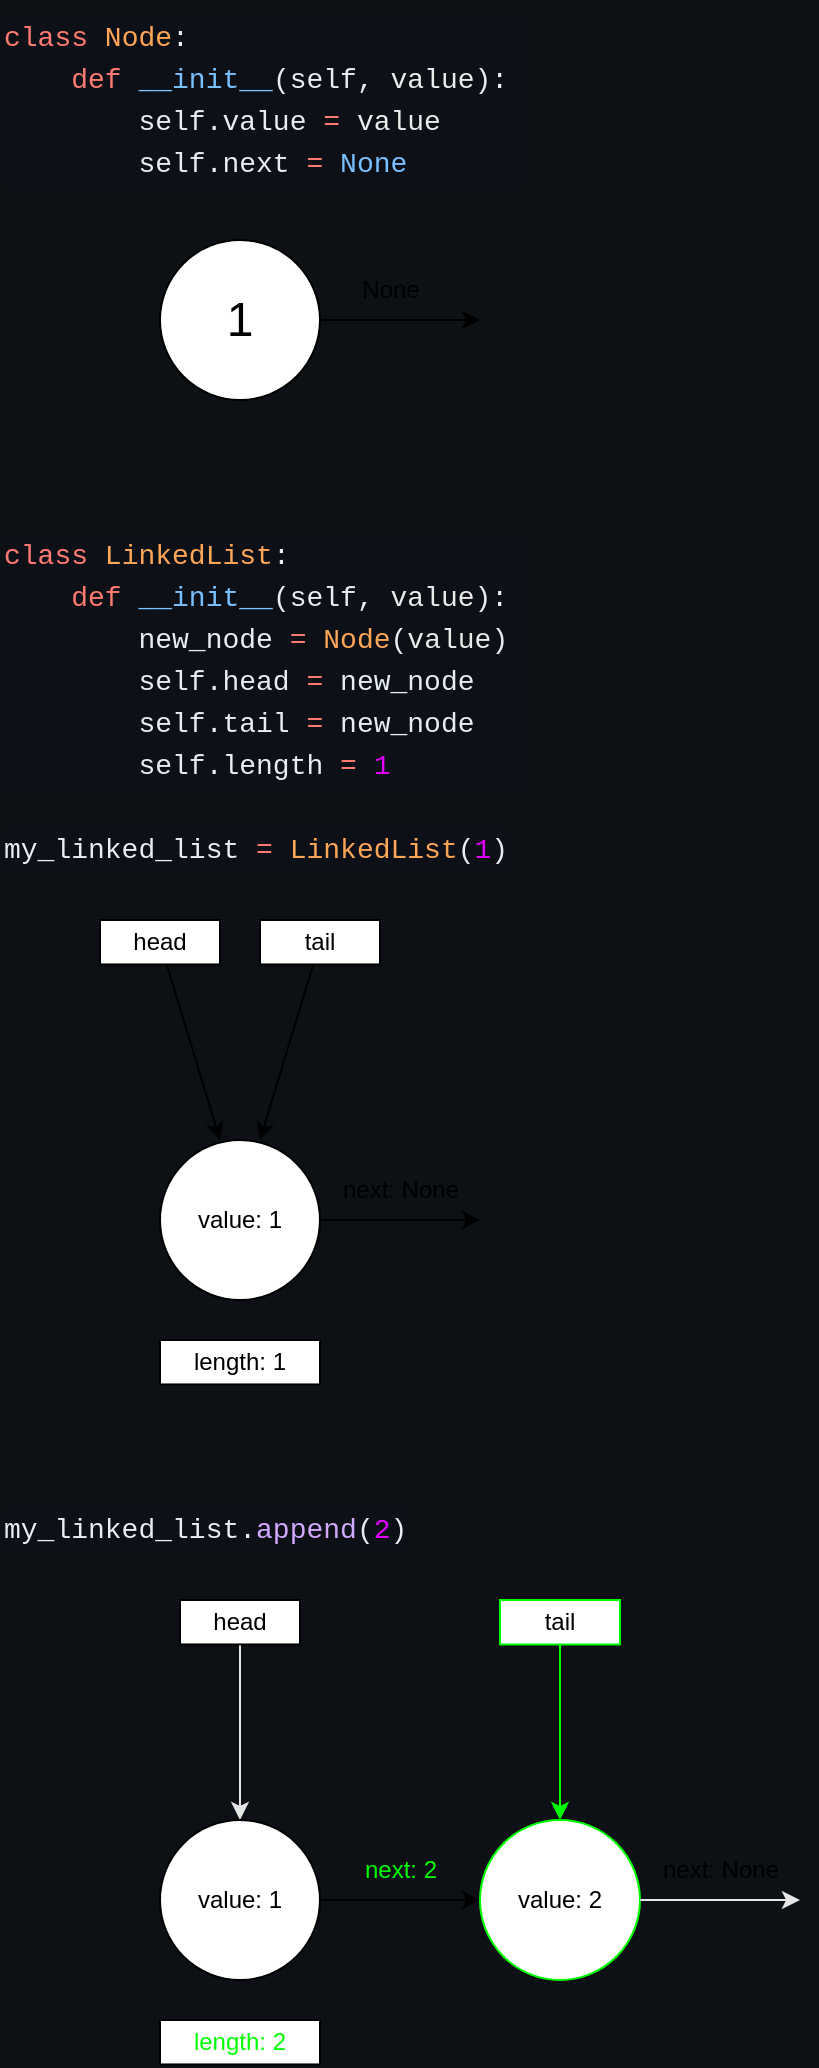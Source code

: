 <mxfile>
    <diagram id="pwNIN5E_M2G6e3hL77KQ" name="Page-1">
        <mxGraphModel dx="759" dy="688" grid="1" gridSize="10" guides="1" tooltips="1" connect="1" arrows="1" fold="1" page="1" pageScale="1" pageWidth="850" pageHeight="2200" background="#0D1116" math="0" shadow="0">
            <root>
                <mxCell id="0"/>
                <mxCell id="1" parent="0"/>
                <mxCell id="9" value="" style="edgeStyle=none;html=1;rounded=0;" parent="1" source="2" edge="1">
                    <mxGeometry relative="1" as="geometry">
                        <mxPoint x="280" y="200" as="targetPoint"/>
                    </mxGeometry>
                </mxCell>
                <mxCell id="2" value="&lt;font style=&quot;font-size: 24px;&quot;&gt;1&lt;/font&gt;" style="ellipse;whiteSpace=wrap;html=1;aspect=fixed;rounded=0;" parent="1" vertex="1">
                    <mxGeometry x="120" y="160" width="80" height="80" as="geometry"/>
                </mxCell>
                <mxCell id="20" value="&lt;div style=&quot;color: rgb(230, 237, 243); background-color: rgb(13, 17, 23); font-family: Menlo, Menlo, Monaco, &amp;quot;Courier New&amp;quot;, monospace; font-size: 14px; line-height: 21px;&quot;&gt;&lt;div&gt;&lt;span style=&quot;color: #ff7b72;&quot;&gt;class&lt;/span&gt; &lt;span style=&quot;color: #ffa657;&quot;&gt;Node&lt;/span&gt;:&lt;/div&gt;&lt;div&gt;    &lt;span style=&quot;color: #ff7b72;&quot;&gt;&amp;nbsp; &amp;nbsp; def&lt;/span&gt; &lt;span style=&quot;color: #79c0ff;&quot;&gt;__init__&lt;/span&gt;(self, &lt;span style=&quot;color: #ebebeb;&quot;&gt;value&lt;/span&gt;):&amp;nbsp;&lt;/div&gt;&lt;div&gt;&amp;nbsp; &amp;nbsp; &amp;nbsp; &amp;nbsp; self.value &lt;span style=&quot;color: #ff7b72;&quot;&gt;=&lt;/span&gt; &lt;span style=&quot;color: #ebebeb;&quot;&gt;value&lt;/span&gt;&amp;nbsp;&lt;/div&gt;&lt;div&gt;&amp;nbsp; &amp;nbsp; &amp;nbsp; &amp;nbsp; self.next &lt;span style=&quot;color: #ff7b72;&quot;&gt;=&lt;/span&gt; &lt;span style=&quot;color: #79c0ff;&quot;&gt;None&lt;/span&gt;&lt;/div&gt;&lt;/div&gt;" style="text;html=1;align=left;verticalAlign=middle;resizable=0;points=[];autosize=1;strokeColor=none;fillColor=none;rounded=0;" parent="1" vertex="1">
                    <mxGeometry x="40" y="40" width="280" height="100" as="geometry"/>
                </mxCell>
                <mxCell id="21" value="None" style="text;html=1;align=center;verticalAlign=middle;resizable=0;points=[];autosize=1;strokeColor=none;fillColor=none;rounded=0;" parent="1" vertex="1">
                    <mxGeometry x="210" y="170" width="50" height="30" as="geometry"/>
                </mxCell>
                <mxCell id="22" value="&lt;div style=&quot;color: rgb(230, 237, 243); background-color: rgb(13, 17, 23); font-family: Menlo, Menlo, Monaco, &amp;quot;Courier New&amp;quot;, monospace; font-size: 14px; line-height: 21px;&quot;&gt;&lt;div style=&quot;line-height: 21px;&quot;&gt;&lt;div&gt;&lt;span style=&quot;color: #ff7b72;&quot;&gt;class&lt;/span&gt; &lt;span style=&quot;color: #ffa657;&quot;&gt;LinkedList&lt;/span&gt;:&lt;/div&gt;&lt;div&gt;&lt;span style=&quot;color: #ff7b72;&quot;&gt;&amp;nbsp; &amp;nbsp; def&lt;/span&gt; &lt;span style=&quot;color: #79c0ff;&quot;&gt;__init__&lt;/span&gt;(self, &lt;span style=&quot;color: #ebebeb;&quot;&gt;value&lt;/span&gt;):&amp;nbsp;&lt;/div&gt;&lt;div&gt;        &lt;span style=&quot;white-space: pre;&quot;&gt;&#9;&lt;/span&gt;new_node &lt;span style=&quot;color: #ff7b72;&quot;&gt;=&lt;/span&gt; &lt;span style=&quot;color: #ffa657;&quot;&gt;Node&lt;/span&gt;(&lt;span style=&quot;color: #ebebeb;&quot;&gt;value&lt;/span&gt;)&amp;nbsp;&lt;/div&gt;&lt;div&gt;        &lt;span style=&quot;white-space: pre;&quot;&gt;&#9;&lt;/span&gt;self.head &lt;span style=&quot;color: #ff7b72;&quot;&gt;=&lt;/span&gt; new_node&amp;nbsp;&lt;/div&gt;&lt;div&gt;        &lt;span style=&quot;white-space: pre;&quot;&gt;&#9;&lt;/span&gt;self.tail &lt;span style=&quot;color: #ff7b72;&quot;&gt;=&lt;/span&gt; new_node&amp;nbsp;&lt;/div&gt;&lt;div&gt;        &lt;span style=&quot;white-space: pre;&quot;&gt;&#9;&lt;/span&gt;self.length &lt;span style=&quot;color: #ff7b72;&quot;&gt;=&lt;/span&gt; &lt;span style=&quot;color: #e100ff;&quot;&gt;1&lt;/span&gt;&lt;/div&gt;&lt;/div&gt;&lt;/div&gt;" style="text;html=1;align=left;verticalAlign=middle;resizable=0;points=[];autosize=1;strokeColor=none;fillColor=none;rounded=0;" parent="1" vertex="1">
                    <mxGeometry x="40" y="300" width="280" height="140" as="geometry"/>
                </mxCell>
                <mxCell id="31" value="" style="group;rounded=0;" parent="1" vertex="1" connectable="0">
                    <mxGeometry x="50" y="515" width="60" height="100" as="geometry"/>
                </mxCell>
                <mxCell id="32" value="" style="edgeStyle=none;html=1;rounded=0;" parent="31" source="38" edge="1">
                    <mxGeometry relative="1" as="geometry">
                        <mxPoint x="100" y="95" as="targetPoint"/>
                    </mxGeometry>
                </mxCell>
                <mxCell id="33" value="" style="edgeStyle=none;html=1;rounded=0;" parent="1" source="34" edge="1">
                    <mxGeometry relative="1" as="geometry">
                        <mxPoint x="170" y="610" as="targetPoint"/>
                    </mxGeometry>
                </mxCell>
                <mxCell id="34" value="tail" style="whiteSpace=wrap;html=1;rounded=0;" parent="1" vertex="1">
                    <mxGeometry x="170" y="500" width="60" height="22.222" as="geometry"/>
                </mxCell>
                <mxCell id="35" value="" style="edgeStyle=none;html=1;rounded=0;" parent="1" source="36" edge="1">
                    <mxGeometry relative="1" as="geometry">
                        <mxPoint x="280" y="650" as="targetPoint"/>
                    </mxGeometry>
                </mxCell>
                <mxCell id="36" value="&lt;font style=&quot;font-size: 12px;&quot;&gt;value: 1&lt;/font&gt;" style="ellipse;whiteSpace=wrap;html=1;aspect=fixed;rounded=0;" parent="1" vertex="1">
                    <mxGeometry x="120" y="610" width="80" height="80" as="geometry"/>
                </mxCell>
                <mxCell id="37" value="next: None" style="text;html=1;align=center;verticalAlign=middle;resizable=0;points=[];autosize=1;strokeColor=none;fillColor=none;rounded=0;" parent="1" vertex="1">
                    <mxGeometry x="200" y="620" width="80" height="30" as="geometry"/>
                </mxCell>
                <mxCell id="38" value="head" style="whiteSpace=wrap;html=1;rounded=0;" parent="1" vertex="1">
                    <mxGeometry x="90" y="500" width="60" height="22.22" as="geometry"/>
                </mxCell>
                <mxCell id="39" value="length: 1" style="whiteSpace=wrap;html=1;rounded=0;" parent="1" vertex="1">
                    <mxGeometry x="120" y="710" width="80" height="22.22" as="geometry"/>
                </mxCell>
                <mxCell id="40" value="&lt;div style=&quot;background-color: rgb(13, 17, 23); font-family: Menlo, Menlo, Monaco, &amp;quot;Courier New&amp;quot;, monospace; font-size: 14px; line-height: 21px; color: rgb(230, 237, 243);&quot;&gt;&lt;div style=&quot;line-height: 21px;&quot;&gt;&lt;div style=&quot;line-height: 21px;&quot;&gt;my_linked_list &lt;span style=&quot;color: #ff7b72;&quot;&gt;=&lt;/span&gt; &lt;span style=&quot;color: #ffa657;&quot;&gt;LinkedList&lt;/span&gt;(&lt;span style=&quot;color: #e100ff;&quot;&gt;1&lt;/span&gt;)&lt;/div&gt;&lt;/div&gt;&lt;/div&gt;" style="text;html=1;align=left;verticalAlign=middle;resizable=0;points=[];autosize=1;strokeColor=none;fillColor=none;rounded=0;" parent="1" vertex="1">
                    <mxGeometry x="40" y="450" width="280" height="30" as="geometry"/>
                </mxCell>
                <mxCell id="41" value="&lt;div style=&quot;background-color: rgb(13, 17, 23); font-family: Menlo, Menlo, Monaco, &amp;quot;Courier New&amp;quot;, monospace; font-size: 14px; line-height: 21px; color: rgb(230, 237, 243);&quot;&gt;&lt;div style=&quot;line-height: 21px;&quot;&gt;&lt;div style=&quot;line-height: 21px;&quot;&gt;&lt;div style=&quot;line-height: 21px;&quot;&gt;&lt;div&gt;my_linked_list.&lt;span style=&quot;color: #d2a8ff;&quot;&gt;append&lt;/span&gt;(&lt;span style=&quot;color: #e100ff;&quot;&gt;2&lt;/span&gt;)&lt;/div&gt;&lt;div&gt;&lt;/div&gt;&lt;/div&gt;&lt;/div&gt;&lt;/div&gt;&lt;/div&gt;" style="text;html=1;align=left;verticalAlign=middle;resizable=0;points=[];autosize=1;strokeColor=none;fillColor=none;rounded=0;" parent="1" vertex="1">
                    <mxGeometry x="40" y="790" width="230" height="30" as="geometry"/>
                </mxCell>
                <mxCell id="42" value="" style="edgeStyle=none;html=1;rounded=0;entryX=0.5;entryY=0;entryDx=0;entryDy=0;strokeColor=#E6E6E6;" parent="1" source="48" target="46" edge="1">
                    <mxGeometry relative="1" as="geometry">
                        <mxPoint x="150" y="950" as="targetPoint"/>
                    </mxGeometry>
                </mxCell>
                <mxCell id="43" value="" style="edgeStyle=none;html=1;rounded=0;entryX=0.5;entryY=0;entryDx=0;entryDy=0;strokeColor=#00FF00;" parent="1" source="44" target="50" edge="1">
                    <mxGeometry relative="1" as="geometry">
                        <mxPoint x="170" y="950" as="targetPoint"/>
                    </mxGeometry>
                </mxCell>
                <mxCell id="44" value="tail" style="whiteSpace=wrap;html=1;rounded=0;strokeColor=#00FF00;" parent="1" vertex="1">
                    <mxGeometry x="290" y="840" width="60" height="22.222" as="geometry"/>
                </mxCell>
                <mxCell id="45" value="" style="edgeStyle=none;html=1;rounded=0;" parent="1" source="46" edge="1">
                    <mxGeometry relative="1" as="geometry">
                        <mxPoint x="280" y="990" as="targetPoint"/>
                    </mxGeometry>
                </mxCell>
                <mxCell id="46" value="&lt;font style=&quot;font-size: 12px;&quot;&gt;value: 1&lt;/font&gt;" style="ellipse;whiteSpace=wrap;html=1;aspect=fixed;rounded=0;" parent="1" vertex="1">
                    <mxGeometry x="120" y="950" width="80" height="80" as="geometry"/>
                </mxCell>
                <mxCell id="47" value="next: None" style="text;html=1;align=center;verticalAlign=middle;resizable=0;points=[];autosize=1;strokeColor=none;fillColor=none;rounded=0;" parent="1" vertex="1">
                    <mxGeometry x="360" y="960" width="80" height="30" as="geometry"/>
                </mxCell>
                <mxCell id="48" value="head" style="whiteSpace=wrap;html=1;rounded=0;" parent="1" vertex="1">
                    <mxGeometry x="130" y="840" width="60" height="22.22" as="geometry"/>
                </mxCell>
                <mxCell id="49" value="&lt;font color=&quot;#00ff00&quot;&gt;length: 2&lt;/font&gt;" style="whiteSpace=wrap;html=1;rounded=0;" parent="1" vertex="1">
                    <mxGeometry x="120" y="1050" width="80" height="22.22" as="geometry"/>
                </mxCell>
                <mxCell id="50" value="&lt;font style=&quot;font-size: 12px;&quot;&gt;value: 2&lt;/font&gt;" style="ellipse;whiteSpace=wrap;html=1;aspect=fixed;rounded=0;strokeColor=#00FF00;" parent="1" vertex="1">
                    <mxGeometry x="280" y="950" width="80" height="80" as="geometry"/>
                </mxCell>
                <mxCell id="53" value="" style="edgeStyle=none;html=1;rounded=0;exitX=1;exitY=0.5;exitDx=0;exitDy=0;strokeColor=#E6E6E6;" parent="1" source="50" edge="1">
                    <mxGeometry relative="1" as="geometry">
                        <mxPoint x="440" y="990" as="targetPoint"/>
                        <mxPoint x="210" y="1000" as="sourcePoint"/>
                    </mxGeometry>
                </mxCell>
                <mxCell id="54" value="&lt;font color=&quot;#00ff00&quot;&gt;next: 2&lt;/font&gt;" style="text;html=1;align=center;verticalAlign=middle;resizable=0;points=[];autosize=1;strokeColor=none;fillColor=none;rounded=0;" parent="1" vertex="1">
                    <mxGeometry x="210" y="960" width="60" height="30" as="geometry"/>
                </mxCell>
            </root>
        </mxGraphModel>
    </diagram>
</mxfile>